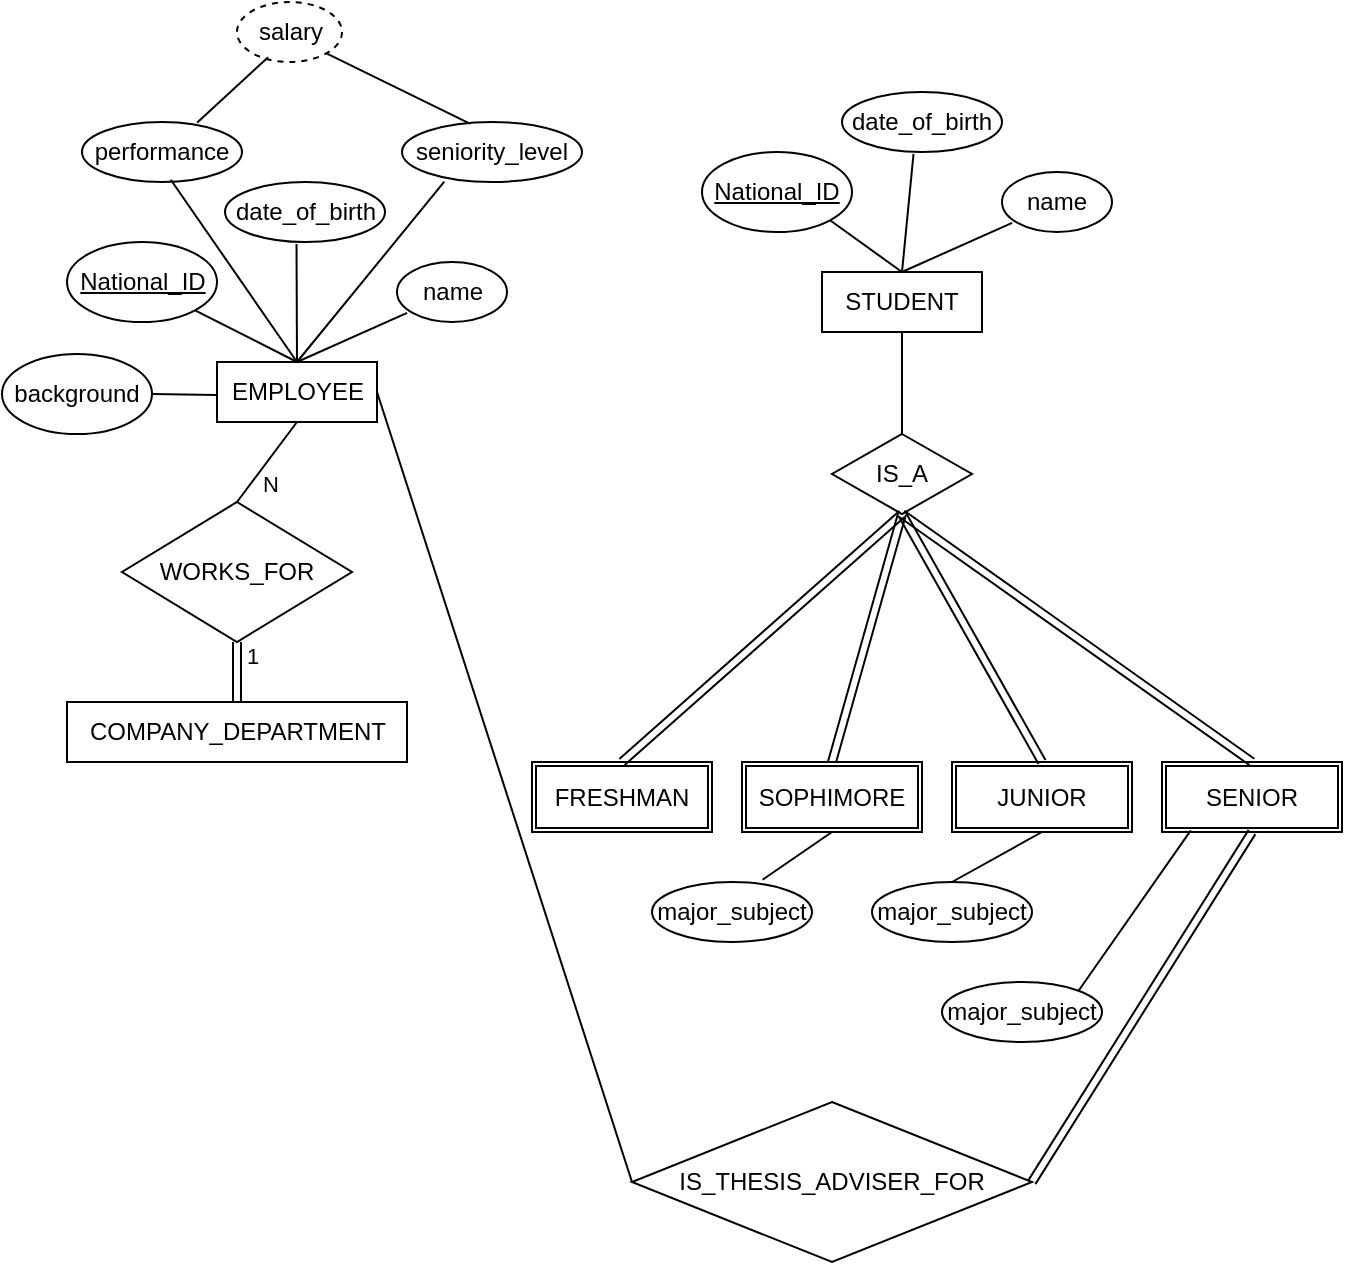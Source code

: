<mxfile version="23.0.2" type="device">
  <diagram name="Page-1" id="RStafpvfRsPW1U831khx">
    <mxGraphModel dx="977" dy="573" grid="1" gridSize="10" guides="1" tooltips="1" connect="1" arrows="1" fold="1" page="1" pageScale="1" pageWidth="850" pageHeight="1100" math="0" shadow="0">
      <root>
        <mxCell id="0" />
        <mxCell id="1" parent="0" />
        <mxCell id="Dr5G_LL7fjHQrt6cBpDd-1" value="STUDENT" style="rounded=0;whiteSpace=wrap;html=1;" vertex="1" parent="1">
          <mxGeometry x="430" y="335" width="80" height="30" as="geometry" />
        </mxCell>
        <mxCell id="Dr5G_LL7fjHQrt6cBpDd-3" value="&lt;u&gt;National_ID&lt;/u&gt;" style="ellipse;whiteSpace=wrap;html=1;" vertex="1" parent="1">
          <mxGeometry x="370" y="275" width="75" height="40" as="geometry" />
        </mxCell>
        <mxCell id="Dr5G_LL7fjHQrt6cBpDd-4" value="&lt;div&gt;name&lt;/div&gt;" style="ellipse;whiteSpace=wrap;html=1;" vertex="1" parent="1">
          <mxGeometry x="520" y="285" width="55" height="30" as="geometry" />
        </mxCell>
        <mxCell id="Dr5G_LL7fjHQrt6cBpDd-5" value="date_of_birth" style="ellipse;whiteSpace=wrap;html=1;" vertex="1" parent="1">
          <mxGeometry x="440" y="245" width="80" height="30" as="geometry" />
        </mxCell>
        <mxCell id="Dr5G_LL7fjHQrt6cBpDd-6" value="" style="endArrow=none;html=1;rounded=0;entryX=1;entryY=1;entryDx=0;entryDy=0;" edge="1" parent="1" target="Dr5G_LL7fjHQrt6cBpDd-3">
          <mxGeometry width="50" height="50" relative="1" as="geometry">
            <mxPoint x="470" y="335" as="sourcePoint" />
            <mxPoint x="510" y="285" as="targetPoint" />
          </mxGeometry>
        </mxCell>
        <mxCell id="Dr5G_LL7fjHQrt6cBpDd-7" value="" style="endArrow=none;html=1;rounded=0;entryX=0.447;entryY=1.032;entryDx=0;entryDy=0;entryPerimeter=0;exitX=0.5;exitY=0;exitDx=0;exitDy=0;" edge="1" parent="1" source="Dr5G_LL7fjHQrt6cBpDd-1" target="Dr5G_LL7fjHQrt6cBpDd-5">
          <mxGeometry width="50" height="50" relative="1" as="geometry">
            <mxPoint x="470" y="345" as="sourcePoint" />
            <mxPoint x="444" y="319" as="targetPoint" />
          </mxGeometry>
        </mxCell>
        <mxCell id="Dr5G_LL7fjHQrt6cBpDd-8" value="" style="endArrow=none;html=1;rounded=0;entryX=0.092;entryY=0.847;entryDx=0;entryDy=0;entryPerimeter=0;" edge="1" parent="1" target="Dr5G_LL7fjHQrt6cBpDd-4">
          <mxGeometry width="50" height="50" relative="1" as="geometry">
            <mxPoint x="470" y="335" as="sourcePoint" />
            <mxPoint x="486" y="286" as="targetPoint" />
          </mxGeometry>
        </mxCell>
        <mxCell id="Dr5G_LL7fjHQrt6cBpDd-9" value="EMPLOYEE" style="rounded=0;whiteSpace=wrap;html=1;" vertex="1" parent="1">
          <mxGeometry x="127.5" y="380" width="80" height="30" as="geometry" />
        </mxCell>
        <mxCell id="Dr5G_LL7fjHQrt6cBpDd-10" value="&lt;u&gt;National_ID&lt;/u&gt;" style="ellipse;whiteSpace=wrap;html=1;" vertex="1" parent="1">
          <mxGeometry x="52.5" y="320" width="75" height="40" as="geometry" />
        </mxCell>
        <mxCell id="Dr5G_LL7fjHQrt6cBpDd-11" value="&lt;div&gt;name&lt;/div&gt;" style="ellipse;whiteSpace=wrap;html=1;" vertex="1" parent="1">
          <mxGeometry x="217.5" y="330" width="55" height="30" as="geometry" />
        </mxCell>
        <mxCell id="Dr5G_LL7fjHQrt6cBpDd-12" value="date_of_birth" style="ellipse;whiteSpace=wrap;html=1;" vertex="1" parent="1">
          <mxGeometry x="131.5" y="290" width="80" height="30" as="geometry" />
        </mxCell>
        <mxCell id="Dr5G_LL7fjHQrt6cBpDd-13" value="" style="endArrow=none;html=1;rounded=0;entryX=1;entryY=1;entryDx=0;entryDy=0;" edge="1" parent="1" target="Dr5G_LL7fjHQrt6cBpDd-10">
          <mxGeometry width="50" height="50" relative="1" as="geometry">
            <mxPoint x="167.5" y="380" as="sourcePoint" />
            <mxPoint x="207.5" y="330" as="targetPoint" />
          </mxGeometry>
        </mxCell>
        <mxCell id="Dr5G_LL7fjHQrt6cBpDd-14" value="" style="endArrow=none;html=1;rounded=0;entryX=0.447;entryY=1.032;entryDx=0;entryDy=0;entryPerimeter=0;exitX=0.5;exitY=0;exitDx=0;exitDy=0;" edge="1" parent="1" source="Dr5G_LL7fjHQrt6cBpDd-9" target="Dr5G_LL7fjHQrt6cBpDd-12">
          <mxGeometry width="50" height="50" relative="1" as="geometry">
            <mxPoint x="167.5" y="390" as="sourcePoint" />
            <mxPoint x="141.5" y="364" as="targetPoint" />
          </mxGeometry>
        </mxCell>
        <mxCell id="Dr5G_LL7fjHQrt6cBpDd-15" value="" style="endArrow=none;html=1;rounded=0;entryX=0.092;entryY=0.847;entryDx=0;entryDy=0;entryPerimeter=0;" edge="1" parent="1" target="Dr5G_LL7fjHQrt6cBpDd-11">
          <mxGeometry width="50" height="50" relative="1" as="geometry">
            <mxPoint x="167.5" y="380" as="sourcePoint" />
            <mxPoint x="183.5" y="331" as="targetPoint" />
          </mxGeometry>
        </mxCell>
        <mxCell id="Dr5G_LL7fjHQrt6cBpDd-16" value="background" style="ellipse;whiteSpace=wrap;html=1;" vertex="1" parent="1">
          <mxGeometry x="20" y="376" width="75" height="40" as="geometry" />
        </mxCell>
        <mxCell id="Dr5G_LL7fjHQrt6cBpDd-17" value="" style="endArrow=none;html=1;rounded=0;entryX=-0.002;entryY=0.549;entryDx=0;entryDy=0;entryPerimeter=0;exitX=1;exitY=0.5;exitDx=0;exitDy=0;" edge="1" parent="1" source="Dr5G_LL7fjHQrt6cBpDd-16" target="Dr5G_LL7fjHQrt6cBpDd-9">
          <mxGeometry width="50" height="50" relative="1" as="geometry">
            <mxPoint x="100" y="470" as="sourcePoint" />
            <mxPoint x="150" y="420" as="targetPoint" />
          </mxGeometry>
        </mxCell>
        <mxCell id="Dr5G_LL7fjHQrt6cBpDd-19" value="COMPANY_DEPARTMENT" style="rounded=0;whiteSpace=wrap;html=1;" vertex="1" parent="1">
          <mxGeometry x="52.5" y="550" width="170" height="30" as="geometry" />
        </mxCell>
        <mxCell id="Dr5G_LL7fjHQrt6cBpDd-21" value="WORKS_FOR" style="rhombus;whiteSpace=wrap;html=1;" vertex="1" parent="1">
          <mxGeometry x="80" y="450" width="115" height="70" as="geometry" />
        </mxCell>
        <mxCell id="Dr5G_LL7fjHQrt6cBpDd-22" value="" style="endArrow=none;html=1;rounded=0;exitX=0.5;exitY=0;exitDx=0;exitDy=0;entryX=0.5;entryY=1;entryDx=0;entryDy=0;" edge="1" parent="1" source="Dr5G_LL7fjHQrt6cBpDd-21" target="Dr5G_LL7fjHQrt6cBpDd-9">
          <mxGeometry width="50" height="50" relative="1" as="geometry">
            <mxPoint x="300" y="390" as="sourcePoint" />
            <mxPoint x="350" y="340" as="targetPoint" />
          </mxGeometry>
        </mxCell>
        <mxCell id="Dr5G_LL7fjHQrt6cBpDd-25" value="N" style="edgeLabel;html=1;align=center;verticalAlign=middle;resizable=0;points=[];" vertex="1" connectable="0" parent="Dr5G_LL7fjHQrt6cBpDd-22">
          <mxGeometry x="0.293" y="-1" relative="1" as="geometry">
            <mxPoint x="-4" y="16" as="offset" />
          </mxGeometry>
        </mxCell>
        <mxCell id="Dr5G_LL7fjHQrt6cBpDd-26" value="" style="shape=link;html=1;rounded=0;entryX=0.5;entryY=0;entryDx=0;entryDy=0;exitX=0.5;exitY=1;exitDx=0;exitDy=0;" edge="1" parent="1" source="Dr5G_LL7fjHQrt6cBpDd-21" target="Dr5G_LL7fjHQrt6cBpDd-19">
          <mxGeometry width="100" relative="1" as="geometry">
            <mxPoint x="112.5" y="520" as="sourcePoint" />
            <mxPoint x="110" y="560" as="targetPoint" />
          </mxGeometry>
        </mxCell>
        <mxCell id="Dr5G_LL7fjHQrt6cBpDd-27" value="1" style="edgeLabel;html=1;align=center;verticalAlign=middle;resizable=0;points=[];" vertex="1" connectable="0" parent="Dr5G_LL7fjHQrt6cBpDd-26">
          <mxGeometry x="-0.46" relative="1" as="geometry">
            <mxPoint x="7" y="-1" as="offset" />
          </mxGeometry>
        </mxCell>
        <mxCell id="Dr5G_LL7fjHQrt6cBpDd-30" value="performance" style="ellipse;whiteSpace=wrap;html=1;" vertex="1" parent="1">
          <mxGeometry x="60" y="260" width="80" height="30" as="geometry" />
        </mxCell>
        <mxCell id="Dr5G_LL7fjHQrt6cBpDd-31" value="seniority_level" style="ellipse;whiteSpace=wrap;html=1;" vertex="1" parent="1">
          <mxGeometry x="220" y="260" width="90" height="30" as="geometry" />
        </mxCell>
        <mxCell id="Dr5G_LL7fjHQrt6cBpDd-32" value="" style="endArrow=none;html=1;rounded=0;exitX=0.5;exitY=0;exitDx=0;exitDy=0;entryX=0.555;entryY=0.963;entryDx=0;entryDy=0;entryPerimeter=0;" edge="1" parent="1" source="Dr5G_LL7fjHQrt6cBpDd-9" target="Dr5G_LL7fjHQrt6cBpDd-30">
          <mxGeometry width="50" height="50" relative="1" as="geometry">
            <mxPoint x="220" y="440" as="sourcePoint" />
            <mxPoint x="270" y="390" as="targetPoint" />
          </mxGeometry>
        </mxCell>
        <mxCell id="Dr5G_LL7fjHQrt6cBpDd-33" value="" style="endArrow=none;html=1;rounded=0;exitX=0.5;exitY=0;exitDx=0;exitDy=0;entryX=0.235;entryY=0.995;entryDx=0;entryDy=0;entryPerimeter=0;" edge="1" parent="1" source="Dr5G_LL7fjHQrt6cBpDd-9" target="Dr5G_LL7fjHQrt6cBpDd-31">
          <mxGeometry width="50" height="50" relative="1" as="geometry">
            <mxPoint x="218" y="405" as="sourcePoint" />
            <mxPoint x="270" y="405" as="targetPoint" />
          </mxGeometry>
        </mxCell>
        <mxCell id="Dr5G_LL7fjHQrt6cBpDd-35" value="salary" style="ellipse;whiteSpace=wrap;html=1;dashed=1;" vertex="1" parent="1">
          <mxGeometry x="137.5" y="200" width="52.5" height="30" as="geometry" />
        </mxCell>
        <mxCell id="Dr5G_LL7fjHQrt6cBpDd-36" value="" style="endArrow=none;html=1;rounded=0;exitX=0.719;exitY=0.011;exitDx=0;exitDy=0;exitPerimeter=0;entryX=0.297;entryY=0.919;entryDx=0;entryDy=0;entryPerimeter=0;" edge="1" parent="1" source="Dr5G_LL7fjHQrt6cBpDd-30" target="Dr5G_LL7fjHQrt6cBpDd-35">
          <mxGeometry width="50" height="50" relative="1" as="geometry">
            <mxPoint x="70" y="240" as="sourcePoint" />
            <mxPoint x="120" y="190" as="targetPoint" />
          </mxGeometry>
        </mxCell>
        <mxCell id="Dr5G_LL7fjHQrt6cBpDd-37" value="" style="endArrow=none;html=1;rounded=0;exitX=0.38;exitY=0.03;exitDx=0;exitDy=0;exitPerimeter=0;entryX=1;entryY=1;entryDx=0;entryDy=0;" edge="1" parent="1" source="Dr5G_LL7fjHQrt6cBpDd-31" target="Dr5G_LL7fjHQrt6cBpDd-35">
          <mxGeometry width="50" height="50" relative="1" as="geometry">
            <mxPoint x="128" y="270" as="sourcePoint" />
            <mxPoint x="163" y="238" as="targetPoint" />
          </mxGeometry>
        </mxCell>
        <mxCell id="Dr5G_LL7fjHQrt6cBpDd-38" value="IS_THESIS_ADVISER_FOR" style="rhombus;whiteSpace=wrap;html=1;" vertex="1" parent="1">
          <mxGeometry x="335" y="750" width="200" height="80" as="geometry" />
        </mxCell>
        <mxCell id="Dr5G_LL7fjHQrt6cBpDd-39" value="" style="endArrow=none;html=1;rounded=0;entryX=1;entryY=0.5;entryDx=0;entryDy=0;exitX=0;exitY=0.5;exitDx=0;exitDy=0;" edge="1" parent="1" source="Dr5G_LL7fjHQrt6cBpDd-38" target="Dr5G_LL7fjHQrt6cBpDd-9">
          <mxGeometry width="50" height="50" relative="1" as="geometry">
            <mxPoint x="270" y="660" as="sourcePoint" />
            <mxPoint x="340" y="510" as="targetPoint" />
          </mxGeometry>
        </mxCell>
        <mxCell id="Dr5G_LL7fjHQrt6cBpDd-45" value="IS_A" style="rhombus;whiteSpace=wrap;html=1;" vertex="1" parent="1">
          <mxGeometry x="435" y="416" width="70" height="40" as="geometry" />
        </mxCell>
        <mxCell id="Dr5G_LL7fjHQrt6cBpDd-46" value="" style="endArrow=none;html=1;rounded=0;exitX=0.5;exitY=1;exitDx=0;exitDy=0;entryX=0.5;entryY=0;entryDx=0;entryDy=0;" edge="1" parent="1" source="Dr5G_LL7fjHQrt6cBpDd-1" target="Dr5G_LL7fjHQrt6cBpDd-45">
          <mxGeometry width="50" height="50" relative="1" as="geometry">
            <mxPoint x="530" y="410" as="sourcePoint" />
            <mxPoint x="580" y="360" as="targetPoint" />
          </mxGeometry>
        </mxCell>
        <mxCell id="Dr5G_LL7fjHQrt6cBpDd-52" value="FRESHMAN" style="shape=ext;double=1;rounded=0;whiteSpace=wrap;html=1;" vertex="1" parent="1">
          <mxGeometry x="285" y="580" width="90" height="35" as="geometry" />
        </mxCell>
        <mxCell id="Dr5G_LL7fjHQrt6cBpDd-53" value="SOPHIMORE" style="shape=ext;double=1;rounded=0;whiteSpace=wrap;html=1;" vertex="1" parent="1">
          <mxGeometry x="390" y="580" width="90" height="35" as="geometry" />
        </mxCell>
        <mxCell id="Dr5G_LL7fjHQrt6cBpDd-54" value="JUNIOR" style="shape=ext;double=1;rounded=0;whiteSpace=wrap;html=1;" vertex="1" parent="1">
          <mxGeometry x="495" y="580" width="90" height="35" as="geometry" />
        </mxCell>
        <mxCell id="Dr5G_LL7fjHQrt6cBpDd-55" value="SENIOR" style="shape=ext;double=1;rounded=0;whiteSpace=wrap;html=1;" vertex="1" parent="1">
          <mxGeometry x="600" y="580" width="90" height="35" as="geometry" />
        </mxCell>
        <mxCell id="Dr5G_LL7fjHQrt6cBpDd-56" value="" style="shape=link;html=1;rounded=0;exitX=0.5;exitY=0;exitDx=0;exitDy=0;entryX=0.5;entryY=1;entryDx=0;entryDy=0;" edge="1" parent="1" source="Dr5G_LL7fjHQrt6cBpDd-52" target="Dr5G_LL7fjHQrt6cBpDd-45">
          <mxGeometry width="100" relative="1" as="geometry">
            <mxPoint x="410" y="510" as="sourcePoint" />
            <mxPoint x="510" y="510" as="targetPoint" />
          </mxGeometry>
        </mxCell>
        <mxCell id="Dr5G_LL7fjHQrt6cBpDd-57" value="" style="shape=link;html=1;rounded=0;exitX=0.5;exitY=0;exitDx=0;exitDy=0;entryX=0.5;entryY=1;entryDx=0;entryDy=0;" edge="1" parent="1" source="Dr5G_LL7fjHQrt6cBpDd-53" target="Dr5G_LL7fjHQrt6cBpDd-45">
          <mxGeometry width="100" relative="1" as="geometry">
            <mxPoint x="395" y="590" as="sourcePoint" />
            <mxPoint x="560" y="460" as="targetPoint" />
          </mxGeometry>
        </mxCell>
        <mxCell id="Dr5G_LL7fjHQrt6cBpDd-58" value="" style="shape=link;html=1;rounded=0;exitX=0.5;exitY=0;exitDx=0;exitDy=0;entryX=0.5;entryY=1;entryDx=0;entryDy=0;" edge="1" parent="1" source="Dr5G_LL7fjHQrt6cBpDd-54" target="Dr5G_LL7fjHQrt6cBpDd-45">
          <mxGeometry width="100" relative="1" as="geometry">
            <mxPoint x="500" y="590" as="sourcePoint" />
            <mxPoint x="570" y="460" as="targetPoint" />
          </mxGeometry>
        </mxCell>
        <mxCell id="Dr5G_LL7fjHQrt6cBpDd-59" value="" style="shape=link;html=1;rounded=0;exitX=0.5;exitY=0;exitDx=0;exitDy=0;entryX=0.5;entryY=1;entryDx=0;entryDy=0;" edge="1" parent="1" source="Dr5G_LL7fjHQrt6cBpDd-55" target="Dr5G_LL7fjHQrt6cBpDd-45">
          <mxGeometry width="100" relative="1" as="geometry">
            <mxPoint x="605" y="590" as="sourcePoint" />
            <mxPoint x="575" y="466" as="targetPoint" />
          </mxGeometry>
        </mxCell>
        <mxCell id="Dr5G_LL7fjHQrt6cBpDd-60" value="" style="shape=link;html=1;rounded=0;exitX=1;exitY=0.5;exitDx=0;exitDy=0;entryX=0.5;entryY=1;entryDx=0;entryDy=0;" edge="1" parent="1" source="Dr5G_LL7fjHQrt6cBpDd-38" target="Dr5G_LL7fjHQrt6cBpDd-55">
          <mxGeometry width="100" relative="1" as="geometry">
            <mxPoint x="710" y="630" as="sourcePoint" />
            <mxPoint x="810" y="630" as="targetPoint" />
          </mxGeometry>
        </mxCell>
        <mxCell id="Dr5G_LL7fjHQrt6cBpDd-61" value="&lt;div&gt;major_subject&lt;/div&gt;" style="ellipse;whiteSpace=wrap;html=1;" vertex="1" parent="1">
          <mxGeometry x="345" y="640" width="80" height="30" as="geometry" />
        </mxCell>
        <mxCell id="Dr5G_LL7fjHQrt6cBpDd-62" value="&lt;div&gt;major_subject&lt;/div&gt;" style="ellipse;whiteSpace=wrap;html=1;" vertex="1" parent="1">
          <mxGeometry x="455" y="640" width="80" height="30" as="geometry" />
        </mxCell>
        <mxCell id="Dr5G_LL7fjHQrt6cBpDd-63" value="&lt;div&gt;major_subject&lt;/div&gt;" style="ellipse;whiteSpace=wrap;html=1;" vertex="1" parent="1">
          <mxGeometry x="490" y="690" width="80" height="30" as="geometry" />
        </mxCell>
        <mxCell id="Dr5G_LL7fjHQrt6cBpDd-64" value="" style="endArrow=none;html=1;rounded=0;exitX=0.691;exitY=-0.037;exitDx=0;exitDy=0;exitPerimeter=0;entryX=0.5;entryY=1;entryDx=0;entryDy=0;" edge="1" parent="1" source="Dr5G_LL7fjHQrt6cBpDd-61" target="Dr5G_LL7fjHQrt6cBpDd-53">
          <mxGeometry width="50" height="50" relative="1" as="geometry">
            <mxPoint x="400" y="660" as="sourcePoint" />
            <mxPoint x="450" y="610" as="targetPoint" />
          </mxGeometry>
        </mxCell>
        <mxCell id="Dr5G_LL7fjHQrt6cBpDd-65" value="" style="endArrow=none;html=1;rounded=0;exitX=0.5;exitY=0;exitDx=0;exitDy=0;entryX=0.5;entryY=1;entryDx=0;entryDy=0;" edge="1" parent="1" source="Dr5G_LL7fjHQrt6cBpDd-62" target="Dr5G_LL7fjHQrt6cBpDd-54">
          <mxGeometry width="50" height="50" relative="1" as="geometry">
            <mxPoint x="410" y="649" as="sourcePoint" />
            <mxPoint x="445" y="625" as="targetPoint" />
          </mxGeometry>
        </mxCell>
        <mxCell id="Dr5G_LL7fjHQrt6cBpDd-66" value="" style="endArrow=none;html=1;rounded=0;exitX=1;exitY=0;exitDx=0;exitDy=0;entryX=0.16;entryY=0.976;entryDx=0;entryDy=0;entryPerimeter=0;" edge="1" parent="1" source="Dr5G_LL7fjHQrt6cBpDd-63" target="Dr5G_LL7fjHQrt6cBpDd-55">
          <mxGeometry width="50" height="50" relative="1" as="geometry">
            <mxPoint x="420" y="659" as="sourcePoint" />
            <mxPoint x="455" y="635" as="targetPoint" />
          </mxGeometry>
        </mxCell>
      </root>
    </mxGraphModel>
  </diagram>
</mxfile>
